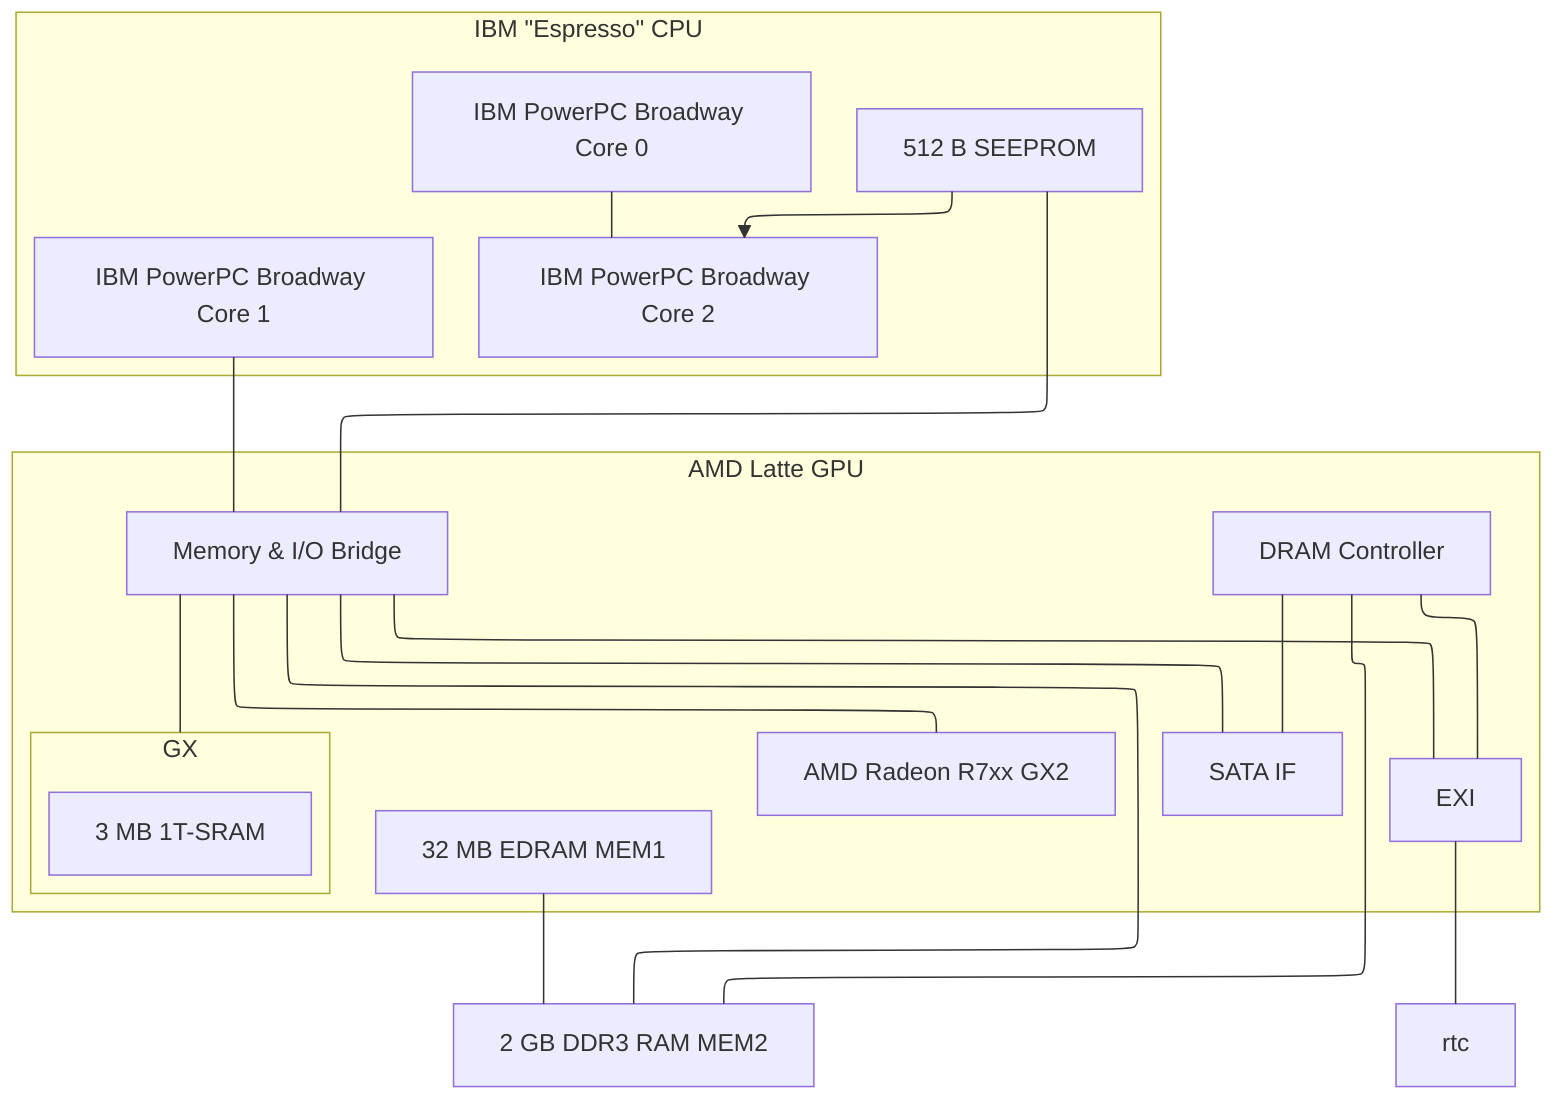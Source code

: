 flowchart-elk TD
  subgraph ibm[IBM &quot;Espresso&quot; CPU]
    core0[IBM PowerPC Broadway Core 0]
    core1[IBM PowerPC Broadway Core 1]
    core2[IBM PowerPC Broadway Core 2]

    rom[16 KB ROM]

    rom --> core2
    core0 --- core2
  end

  subgraph amd[AMD Latte GPU]
    mem[Memory & I/O Bridge]
    dram[DRAM Controller]
    edram[32 MB EDRAM MEM1]
    rom[512 B SEEPROM]

    sata[SATA IF]
    exi[EXI]

    subgraph gx[GX]
      sram[3 MB 1T-SRAM]
    end

    radeon[AMD Radeon R7xx GX2]

    mem --- gx
    mem --- radeon

    rom --- mem

    mem --- sata
    mem --- exi

    dram --- sata
    dram --- exi
  end

  ddr3[2 GB DDR3 RAM MEM2]

  mem --- ddr3
  dram --- ddr3
  edram --- ddr3

  core1 --- mem

  exi --- rtc